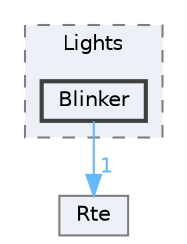 digraph "Project/avProj/Asw/Lights/Blinker"
{
 // LATEX_PDF_SIZE
  bgcolor="transparent";
  edge [fontname=Helvetica,fontsize=10,labelfontname=Helvetica,labelfontsize=10];
  node [fontname=Helvetica,fontsize=10,shape=box,height=0.2,width=0.4];
  compound=true
  subgraph clusterdir_006ef49f93da9adadf7fb9d7b3f7ba90 {
    graph [ bgcolor="#edf0f7", pencolor="grey50", label="Lights", fontname=Helvetica,fontsize=10 style="filled,dashed", URL="dir_006ef49f93da9adadf7fb9d7b3f7ba90.html",tooltip=""]
  dir_6c8980bc1813bc9eef377b2a6800f831 [label="Blinker", fillcolor="#edf0f7", color="grey25", style="filled,bold", URL="dir_6c8980bc1813bc9eef377b2a6800f831.html",tooltip=""];
  }
  dir_44ac158177b38012ded29e0bce1ce711 [label="Rte", fillcolor="#edf0f7", color="grey50", style="filled", URL="dir_44ac158177b38012ded29e0bce1ce711.html",tooltip=""];
  dir_6c8980bc1813bc9eef377b2a6800f831->dir_44ac158177b38012ded29e0bce1ce711 [headlabel="1", labeldistance=1.5 headhref="dir_000007_000082.html" color="steelblue1" fontcolor="steelblue1"];
}
